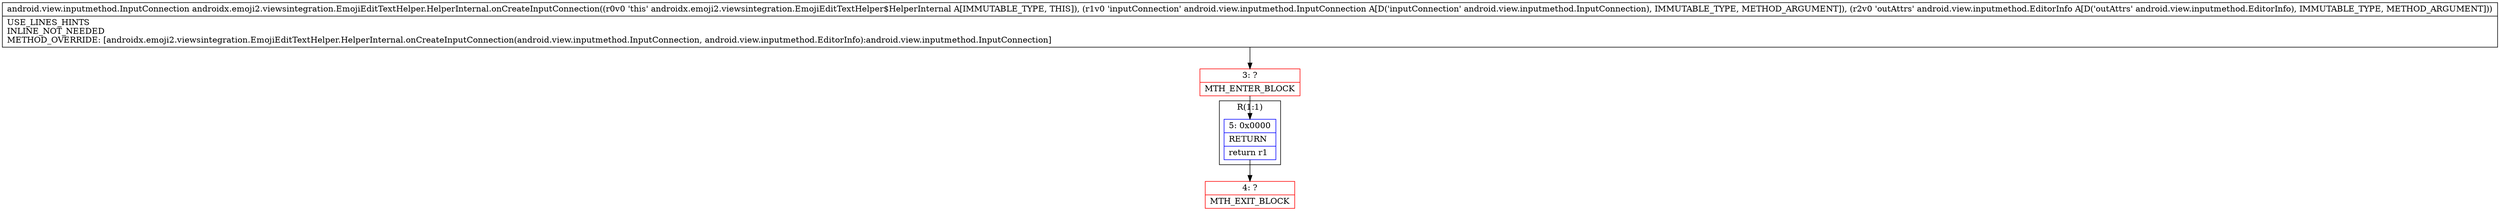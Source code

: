 digraph "CFG forandroidx.emoji2.viewsintegration.EmojiEditTextHelper.HelperInternal.onCreateInputConnection(Landroid\/view\/inputmethod\/InputConnection;Landroid\/view\/inputmethod\/EditorInfo;)Landroid\/view\/inputmethod\/InputConnection;" {
subgraph cluster_Region_12562405 {
label = "R(1:1)";
node [shape=record,color=blue];
Node_5 [shape=record,label="{5\:\ 0x0000|RETURN\l|return r1\l}"];
}
Node_3 [shape=record,color=red,label="{3\:\ ?|MTH_ENTER_BLOCK\l}"];
Node_4 [shape=record,color=red,label="{4\:\ ?|MTH_EXIT_BLOCK\l}"];
MethodNode[shape=record,label="{android.view.inputmethod.InputConnection androidx.emoji2.viewsintegration.EmojiEditTextHelper.HelperInternal.onCreateInputConnection((r0v0 'this' androidx.emoji2.viewsintegration.EmojiEditTextHelper$HelperInternal A[IMMUTABLE_TYPE, THIS]), (r1v0 'inputConnection' android.view.inputmethod.InputConnection A[D('inputConnection' android.view.inputmethod.InputConnection), IMMUTABLE_TYPE, METHOD_ARGUMENT]), (r2v0 'outAttrs' android.view.inputmethod.EditorInfo A[D('outAttrs' android.view.inputmethod.EditorInfo), IMMUTABLE_TYPE, METHOD_ARGUMENT]))  | USE_LINES_HINTS\lINLINE_NOT_NEEDED\lMETHOD_OVERRIDE: [androidx.emoji2.viewsintegration.EmojiEditTextHelper.HelperInternal.onCreateInputConnection(android.view.inputmethod.InputConnection, android.view.inputmethod.EditorInfo):android.view.inputmethod.InputConnection]\l}"];
MethodNode -> Node_3;Node_5 -> Node_4;
Node_3 -> Node_5;
}


